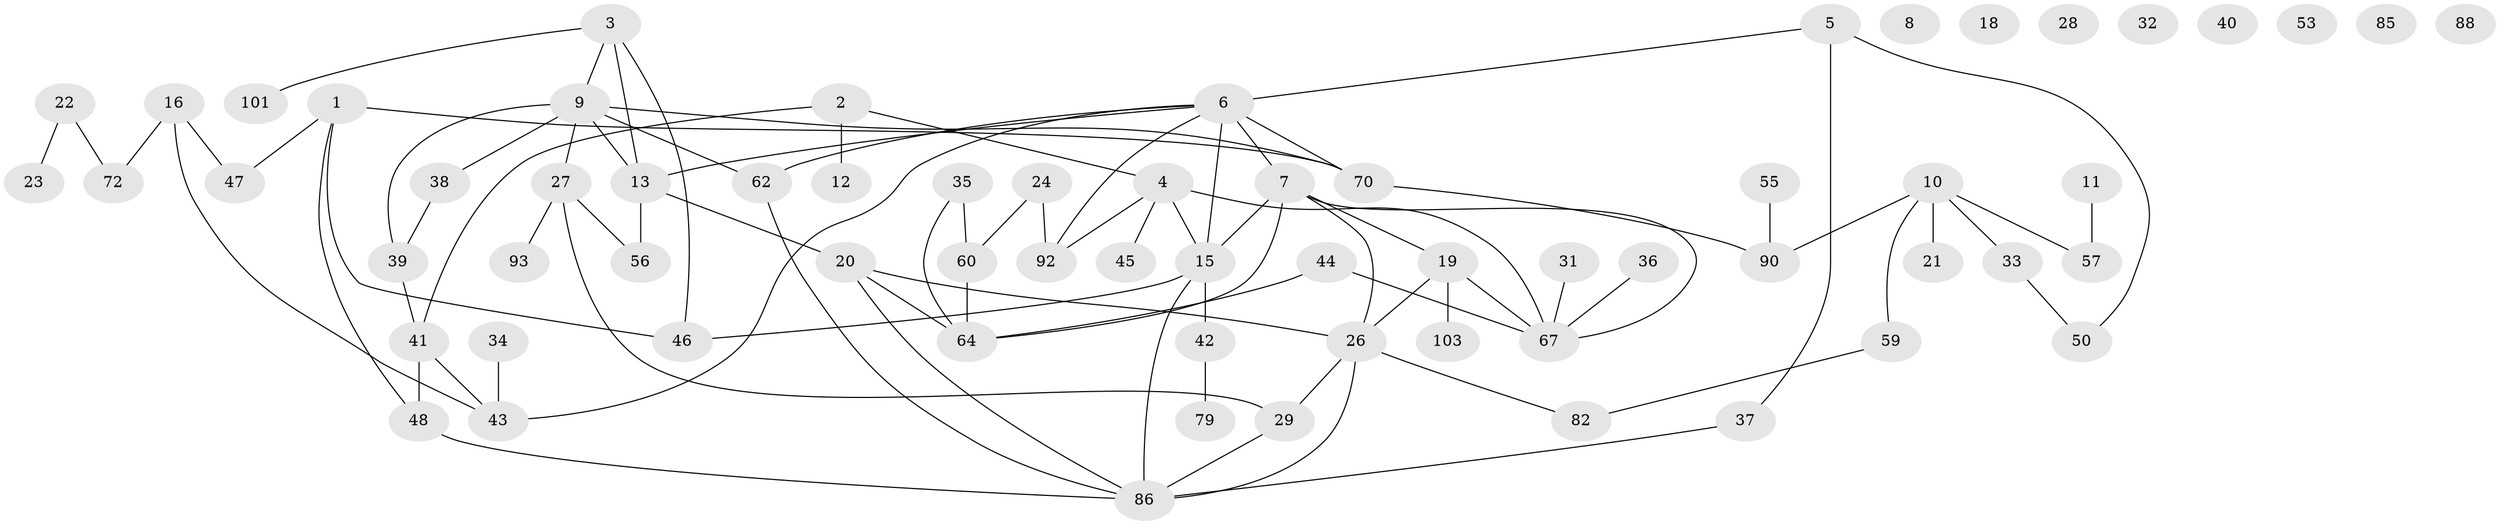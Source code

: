 // original degree distribution, {4: 0.11650485436893204, 2: 0.2524271844660194, 3: 0.27184466019417475, 7: 0.009708737864077669, 5: 0.02912621359223301, 1: 0.21359223300970873, 0: 0.06796116504854369, 6: 0.038834951456310676}
// Generated by graph-tools (version 1.1) at 2025/41/03/06/25 10:41:21]
// undirected, 66 vertices, 87 edges
graph export_dot {
graph [start="1"]
  node [color=gray90,style=filled];
  1 [super="+97"];
  2 [super="+51"];
  3 [super="+17"];
  4 [super="+61"];
  5 [super="+14"];
  6 [super="+100"];
  7 [super="+84"];
  8 [super="+54"];
  9 [super="+63"];
  10 [super="+49"];
  11;
  12;
  13 [super="+58"];
  15 [super="+83"];
  16 [super="+25"];
  18;
  19;
  20 [super="+66"];
  21;
  22;
  23 [super="+80"];
  24 [super="+77"];
  26 [super="+65"];
  27 [super="+75"];
  28;
  29 [super="+30"];
  31;
  32;
  33 [super="+52"];
  34;
  35;
  36;
  37;
  38;
  39 [super="+78"];
  40;
  41 [super="+102"];
  42 [super="+89"];
  43 [super="+81"];
  44;
  45;
  46 [super="+94"];
  47 [super="+71"];
  48 [super="+76"];
  50;
  53;
  55;
  56;
  57 [super="+69"];
  59 [super="+96"];
  60;
  62 [super="+73"];
  64 [super="+68"];
  67 [super="+91"];
  70 [super="+74"];
  72 [super="+87"];
  79;
  82;
  85;
  86 [super="+98"];
  88;
  90 [super="+99"];
  92 [super="+95"];
  93;
  101;
  103;
  1 -- 46;
  1 -- 48;
  1 -- 70;
  1 -- 47;
  2 -- 41;
  2 -- 4;
  2 -- 12;
  3 -- 101;
  3 -- 9;
  3 -- 46;
  3 -- 13;
  4 -- 45;
  4 -- 67;
  4 -- 92;
  4 -- 15;
  5 -- 50;
  5 -- 6;
  5 -- 37;
  6 -- 43;
  6 -- 62;
  6 -- 70 [weight=2];
  6 -- 7;
  6 -- 92;
  6 -- 13;
  6 -- 15;
  7 -- 19 [weight=2];
  7 -- 26;
  7 -- 67;
  7 -- 64;
  7 -- 15;
  9 -- 13;
  9 -- 38;
  9 -- 39;
  9 -- 70;
  9 -- 62;
  9 -- 27;
  10 -- 59;
  10 -- 33;
  10 -- 57;
  10 -- 90;
  10 -- 21;
  11 -- 57;
  13 -- 56;
  13 -- 20;
  15 -- 42;
  15 -- 86;
  15 -- 46;
  16 -- 43;
  16 -- 72;
  16 -- 47;
  19 -- 103;
  19 -- 26;
  19 -- 67;
  20 -- 26;
  20 -- 64;
  20 -- 86;
  22 -- 72;
  22 -- 23;
  24 -- 60;
  24 -- 92;
  26 -- 82;
  26 -- 86;
  26 -- 29;
  27 -- 56;
  27 -- 29;
  27 -- 93;
  29 -- 86;
  31 -- 67;
  33 -- 50;
  34 -- 43;
  35 -- 60;
  35 -- 64;
  36 -- 67;
  37 -- 86;
  38 -- 39;
  39 -- 41;
  41 -- 48;
  41 -- 43;
  42 -- 79;
  44 -- 67;
  44 -- 64;
  48 -- 86;
  55 -- 90;
  59 -- 82;
  60 -- 64;
  62 -- 86;
  70 -- 90;
}
